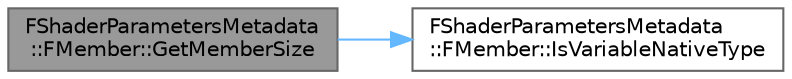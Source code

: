 digraph "FShaderParametersMetadata::FMember::GetMemberSize"
{
 // INTERACTIVE_SVG=YES
 // LATEX_PDF_SIZE
  bgcolor="transparent";
  edge [fontname=Helvetica,fontsize=10,labelfontname=Helvetica,labelfontsize=10];
  node [fontname=Helvetica,fontsize=10,shape=box,height=0.2,width=0.4];
  rankdir="LR";
  Node1 [id="Node000001",label="FShaderParametersMetadata\l::FMember::GetMemberSize",height=0.2,width=0.4,color="gray40", fillcolor="grey60", style="filled", fontcolor="black",tooltip="Returns the size of the member."];
  Node1 -> Node2 [id="edge1_Node000001_Node000002",color="steelblue1",style="solid",tooltip=" "];
  Node2 [id="Node000002",label="FShaderParametersMetadata\l::FMember::IsVariableNativeType",height=0.2,width=0.4,color="grey40", fillcolor="white", style="filled",URL="$d4/dc3/classFShaderParametersMetadata_1_1FMember.html#a070598686c5d015554d34681e7e477bc",tooltip=" "];
}
